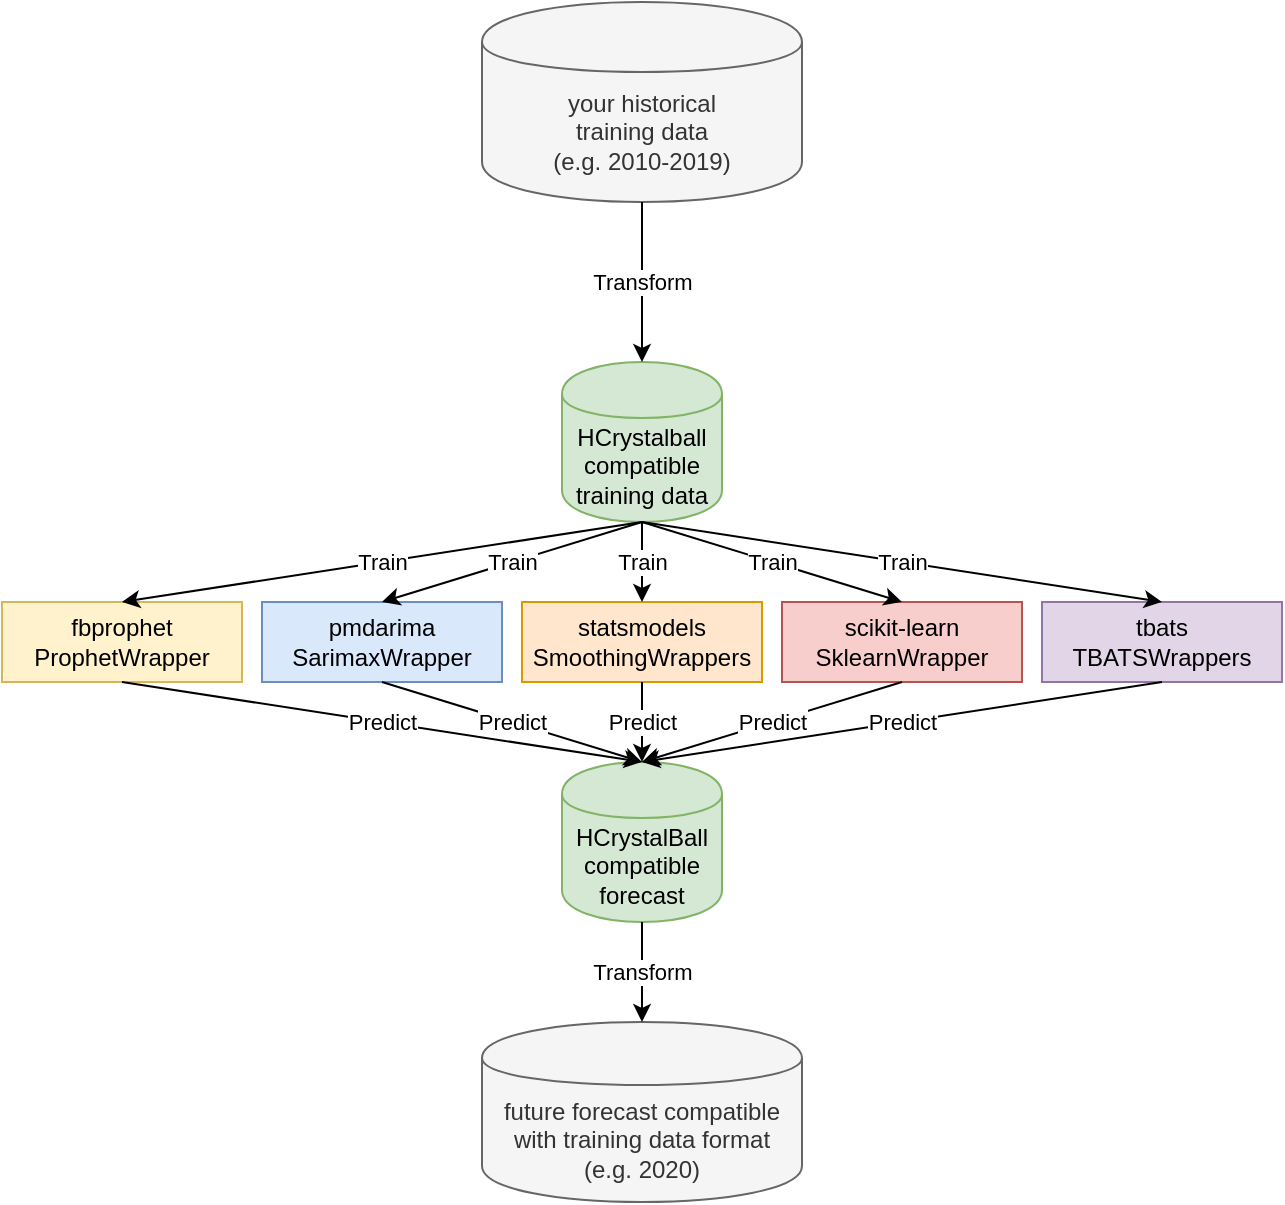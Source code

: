<mxfile version="13.3.4"><diagram id="lLRrKO3BsOSVtCkT9k-j" name="Page-1"><mxGraphModel dx="1639" dy="822" grid="1" gridSize="10" guides="1" tooltips="1" connect="1" arrows="1" fold="1" page="1" pageScale="1" pageWidth="850" pageHeight="1100" math="0" shadow="0"><root><mxCell id="0"/><mxCell id="1" parent="0"/><mxCell id="tQzQsU_0AWP3bHPvB44o-1" value="fbprophet&lt;br&gt;ProphetWrapper" style="rounded=0;whiteSpace=wrap;html=1;fillColor=#fff2cc;strokeColor=#d6b656;" vertex="1" parent="1"><mxGeometry x="110" y="370" width="120" height="40" as="geometry"/></mxCell><mxCell id="tQzQsU_0AWP3bHPvB44o-2" value="pmdarima&lt;br&gt;SarimaxWrapper" style="rounded=0;whiteSpace=wrap;html=1;fillColor=#dae8fc;strokeColor=#6c8ebf;" vertex="1" parent="1"><mxGeometry x="240" y="370" width="120" height="40" as="geometry"/></mxCell><mxCell id="tQzQsU_0AWP3bHPvB44o-3" value="statsmodels&lt;br&gt;SmoothingWrappers" style="rounded=0;whiteSpace=wrap;html=1;fillColor=#ffe6cc;strokeColor=#d79b00;" vertex="1" parent="1"><mxGeometry x="370" y="370" width="120" height="40" as="geometry"/></mxCell><mxCell id="tQzQsU_0AWP3bHPvB44o-4" value="scikit-learn&lt;br&gt;SklearnWrapper" style="rounded=0;whiteSpace=wrap;html=1;fillColor=#f8cecc;strokeColor=#b85450;" vertex="1" parent="1"><mxGeometry x="500" y="370" width="120" height="40" as="geometry"/></mxCell><mxCell id="tQzQsU_0AWP3bHPvB44o-5" value="tbats&lt;br&gt;TBATSWrappers" style="rounded=0;whiteSpace=wrap;html=1;fillColor=#e1d5e7;strokeColor=#9673a6;" vertex="1" parent="1"><mxGeometry x="630" y="370" width="120" height="40" as="geometry"/></mxCell><mxCell id="tQzQsU_0AWP3bHPvB44o-17" value="HCrystalball&lt;br&gt;compatible training data" style="shape=cylinder;whiteSpace=wrap;html=1;boundedLbl=1;backgroundOutline=1;fillColor=#d5e8d4;strokeColor=#82b366;" vertex="1" parent="1"><mxGeometry x="390" y="250" width="80" height="80" as="geometry"/></mxCell><mxCell id="tQzQsU_0AWP3bHPvB44o-21" value="your historical&lt;br&gt;training data &lt;br&gt;(e.g. 2010-2019)" style="shape=cylinder;whiteSpace=wrap;html=1;boundedLbl=1;backgroundOutline=1;fillColor=#f5f5f5;strokeColor=#666666;fontColor=#333333;" vertex="1" parent="1"><mxGeometry x="350" y="70" width="160" height="100" as="geometry"/></mxCell><mxCell id="tQzQsU_0AWP3bHPvB44o-24" value="Transform" style="endArrow=classic;html=1;entryX=0.5;entryY=0;entryDx=0;entryDy=0;" edge="1" parent="1" target="tQzQsU_0AWP3bHPvB44o-17"><mxGeometry width="50" height="50" relative="1" as="geometry"><mxPoint x="430" y="170" as="sourcePoint"/><mxPoint x="310" y="260" as="targetPoint"/></mxGeometry></mxCell><mxCell id="tQzQsU_0AWP3bHPvB44o-39" value="Train" style="endArrow=classic;html=1;exitX=0.5;exitY=1;exitDx=0;exitDy=0;entryX=0.5;entryY=0;entryDx=0;entryDy=0;" edge="1" parent="1" source="tQzQsU_0AWP3bHPvB44o-17" target="tQzQsU_0AWP3bHPvB44o-1"><mxGeometry width="50" height="50" relative="1" as="geometry"><mxPoint x="170" y="330" as="sourcePoint"/><mxPoint x="180" y="260" as="targetPoint"/></mxGeometry></mxCell><mxCell id="tQzQsU_0AWP3bHPvB44o-40" value="Train" style="endArrow=classic;html=1;exitX=0.5;exitY=1;exitDx=0;exitDy=0;entryX=0.5;entryY=0;entryDx=0;entryDy=0;" edge="1" parent="1" source="tQzQsU_0AWP3bHPvB44o-17" target="tQzQsU_0AWP3bHPvB44o-2"><mxGeometry width="50" height="50" relative="1" as="geometry"><mxPoint x="300" y="330" as="sourcePoint"/><mxPoint x="190" y="380" as="targetPoint"/></mxGeometry></mxCell><mxCell id="tQzQsU_0AWP3bHPvB44o-41" value="Train" style="endArrow=classic;html=1;exitX=0.5;exitY=1;exitDx=0;exitDy=0;entryX=0.5;entryY=0;entryDx=0;entryDy=0;" edge="1" parent="1" source="tQzQsU_0AWP3bHPvB44o-17" target="tQzQsU_0AWP3bHPvB44o-3"><mxGeometry width="50" height="50" relative="1" as="geometry"><mxPoint x="310" y="340" as="sourcePoint"/><mxPoint x="310" y="380" as="targetPoint"/></mxGeometry></mxCell><mxCell id="tQzQsU_0AWP3bHPvB44o-42" value="Train" style="endArrow=classic;html=1;entryX=0.5;entryY=0;entryDx=0;entryDy=0;exitX=0.5;exitY=1;exitDx=0;exitDy=0;" edge="1" parent="1" source="tQzQsU_0AWP3bHPvB44o-17" target="tQzQsU_0AWP3bHPvB44o-4"><mxGeometry width="50" height="50" relative="1" as="geometry"><mxPoint x="560" y="330" as="sourcePoint"/><mxPoint x="440" y="380" as="targetPoint"/></mxGeometry></mxCell><mxCell id="tQzQsU_0AWP3bHPvB44o-43" value="Train" style="endArrow=classic;html=1;entryX=0.5;entryY=0;entryDx=0;entryDy=0;exitX=0.5;exitY=1;exitDx=0;exitDy=0;" edge="1" parent="1" source="tQzQsU_0AWP3bHPvB44o-17" target="tQzQsU_0AWP3bHPvB44o-5"><mxGeometry width="50" height="50" relative="1" as="geometry"><mxPoint x="690" y="330" as="sourcePoint"/><mxPoint x="570" y="380" as="targetPoint"/></mxGeometry></mxCell><mxCell id="tQzQsU_0AWP3bHPvB44o-46" value="HCrystalBall&lt;br&gt;compatible forecast" style="shape=cylinder;whiteSpace=wrap;html=1;boundedLbl=1;backgroundOutline=1;fillColor=#d5e8d4;strokeColor=#82b366;" vertex="1" parent="1"><mxGeometry x="390" y="450" width="80" height="80" as="geometry"/></mxCell><mxCell id="tQzQsU_0AWP3bHPvB44o-50" value="Predict" style="endArrow=classic;html=1;exitX=0.5;exitY=1;exitDx=0;exitDy=0;" edge="1" parent="1" source="tQzQsU_0AWP3bHPvB44o-1"><mxGeometry width="50" height="50" relative="1" as="geometry"><mxPoint x="180" y="340" as="sourcePoint"/><mxPoint x="430" y="450" as="targetPoint"/></mxGeometry></mxCell><mxCell id="tQzQsU_0AWP3bHPvB44o-51" value="Predict" style="endArrow=classic;html=1;exitX=0.5;exitY=1;exitDx=0;exitDy=0;entryX=0.5;entryY=0;entryDx=0;entryDy=0;" edge="1" parent="1" source="tQzQsU_0AWP3bHPvB44o-2" target="tQzQsU_0AWP3bHPvB44o-46"><mxGeometry width="50" height="50" relative="1" as="geometry"><mxPoint x="180" y="420" as="sourcePoint"/><mxPoint x="300" y="450" as="targetPoint"/></mxGeometry></mxCell><mxCell id="tQzQsU_0AWP3bHPvB44o-52" value="Predict" style="endArrow=classic;html=1;exitX=0.5;exitY=1;exitDx=0;exitDy=0;entryX=0.5;entryY=0;entryDx=0;entryDy=0;" edge="1" parent="1" source="tQzQsU_0AWP3bHPvB44o-3" target="tQzQsU_0AWP3bHPvB44o-46"><mxGeometry width="50" height="50" relative="1" as="geometry"><mxPoint x="310" y="420" as="sourcePoint"/><mxPoint x="310" y="460" as="targetPoint"/></mxGeometry></mxCell><mxCell id="tQzQsU_0AWP3bHPvB44o-53" value="Predict" style="endArrow=classic;html=1;exitX=0.5;exitY=1;exitDx=0;exitDy=0;entryX=0.5;entryY=0;entryDx=0;entryDy=0;" edge="1" parent="1" source="tQzQsU_0AWP3bHPvB44o-4" target="tQzQsU_0AWP3bHPvB44o-46"><mxGeometry width="50" height="50" relative="1" as="geometry"><mxPoint x="440" y="420" as="sourcePoint"/><mxPoint x="560" y="450" as="targetPoint"/></mxGeometry></mxCell><mxCell id="tQzQsU_0AWP3bHPvB44o-54" value="Predict" style="endArrow=classic;html=1;exitX=0.5;exitY=1;exitDx=0;exitDy=0;entryX=0.5;entryY=0;entryDx=0;entryDy=0;" edge="1" parent="1" source="tQzQsU_0AWP3bHPvB44o-5" target="tQzQsU_0AWP3bHPvB44o-46"><mxGeometry width="50" height="50" relative="1" as="geometry"><mxPoint x="570" y="420" as="sourcePoint"/><mxPoint x="690" y="450" as="targetPoint"/></mxGeometry></mxCell><mxCell id="tQzQsU_0AWP3bHPvB44o-56" value="future forecast compatible with training data format&lt;br&gt;(e.g. 2020)" style="shape=cylinder;whiteSpace=wrap;html=1;boundedLbl=1;backgroundOutline=1;fillColor=#f5f5f5;strokeColor=#666666;fontColor=#333333;" vertex="1" parent="1"><mxGeometry x="350" y="580" width="160" height="90" as="geometry"/></mxCell><mxCell id="tQzQsU_0AWP3bHPvB44o-59" value="Transform" style="endArrow=classic;html=1;exitX=0.5;exitY=1;exitDx=0;exitDy=0;entryX=0.5;entryY=0;entryDx=0;entryDy=0;" edge="1" parent="1" source="tQzQsU_0AWP3bHPvB44o-46" target="tQzQsU_0AWP3bHPvB44o-56"><mxGeometry width="50" height="50" relative="1" as="geometry"><mxPoint x="310" y="540" as="sourcePoint"/><mxPoint x="445" y="580" as="targetPoint"/></mxGeometry></mxCell></root></mxGraphModel></diagram></mxfile>
